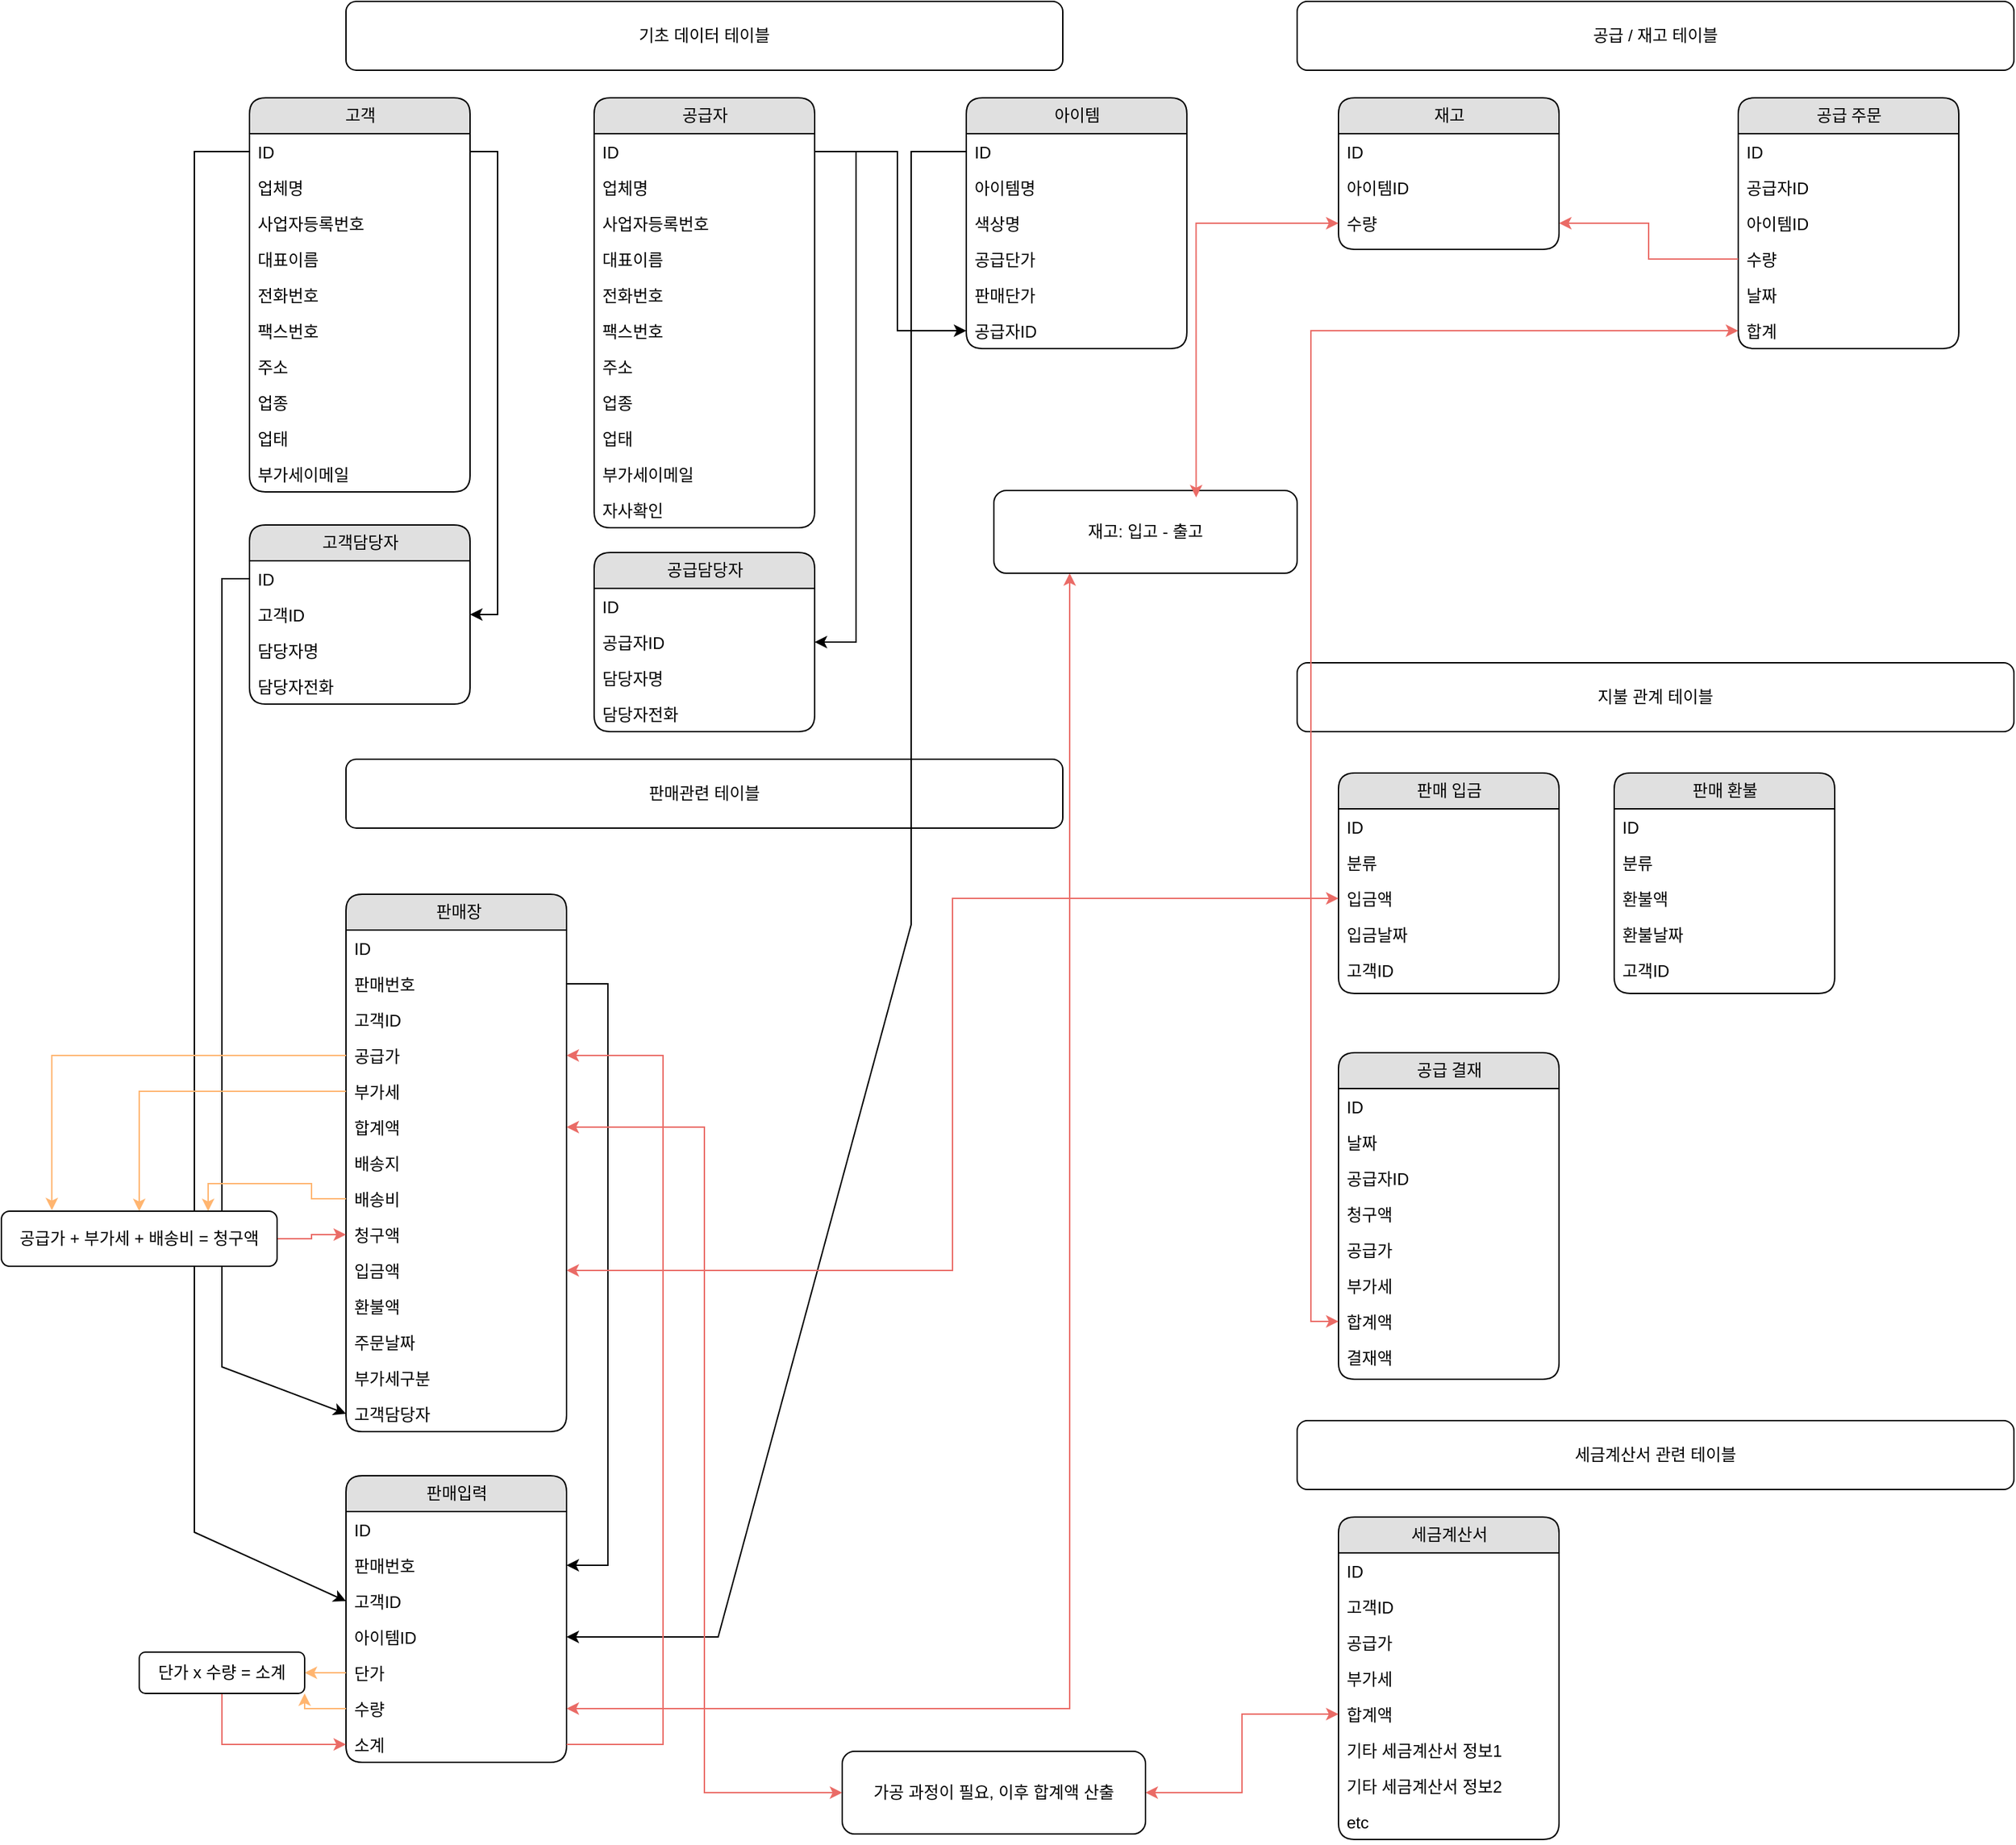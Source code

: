 <mxfile compressed="true" version="15.9.6" type="github" pages="2"><diagram name="Page-1" id="5d7acffa-a066-3a61-03fe-96351882024d"><mxGraphModel dx="1662" dy="754" grid="1" gridSize="10" guides="1" tooltips="1" connect="1" arrows="1" fold="1" page="1" pageScale="1" pageWidth="1100" pageHeight="850" background="#ffffff" math="0" shadow="0"><root><mxCell id="0"/><mxCell id="1" parent="0"/><mxCell id="21ea969265ad0168-6" value="고객" style="swimlane;html=1;fontStyle=0;childLayout=stackLayout;horizontal=1;startSize=26;fillColor=#e0e0e0;horizontalStack=0;resizeParent=1;resizeLast=0;collapsible=1;marginBottom=0;swimlaneFillColor=#ffffff;align=center;rounded=1;shadow=0;comic=0;labelBackgroundColor=none;strokeWidth=1;fontFamily=Verdana;fontSize=12" parent="1" vertex="1"><mxGeometry x="240" y="110" width="160" height="286" as="geometry"/></mxCell><mxCell id="21ea969265ad0168-7" value="ID" style="text;html=1;strokeColor=none;fillColor=none;spacingLeft=4;spacingRight=4;whiteSpace=wrap;overflow=hidden;rotatable=0;points=[[0,0.5],[1,0.5]];portConstraint=eastwest;" parent="21ea969265ad0168-6" vertex="1"><mxGeometry y="26" width="160" height="26" as="geometry"/></mxCell><mxCell id="21ea969265ad0168-8" value="업체명" style="text;html=1;strokeColor=none;fillColor=none;spacingLeft=4;spacingRight=4;whiteSpace=wrap;overflow=hidden;rotatable=0;points=[[0,0.5],[1,0.5]];portConstraint=eastwest;" parent="21ea969265ad0168-6" vertex="1"><mxGeometry y="52" width="160" height="26" as="geometry"/></mxCell><mxCell id="21ea969265ad0168-9" value="사업자등록번호" style="text;html=1;strokeColor=none;fillColor=none;spacingLeft=4;spacingRight=4;whiteSpace=wrap;overflow=hidden;rotatable=0;points=[[0,0.5],[1,0.5]];portConstraint=eastwest;" parent="21ea969265ad0168-6" vertex="1"><mxGeometry y="78" width="160" height="26" as="geometry"/></mxCell><mxCell id="al1JmRLCn_BDqZ5JFrqR-1" value="대표이름&lt;br&gt;" style="text;html=1;strokeColor=none;fillColor=none;spacingLeft=4;spacingRight=4;whiteSpace=wrap;overflow=hidden;rotatable=0;points=[[0,0.5],[1,0.5]];portConstraint=eastwest;" parent="21ea969265ad0168-6" vertex="1"><mxGeometry y="104" width="160" height="26" as="geometry"/></mxCell><mxCell id="al1JmRLCn_BDqZ5JFrqR-2" value="전화번호" style="text;html=1;strokeColor=none;fillColor=none;spacingLeft=4;spacingRight=4;whiteSpace=wrap;overflow=hidden;rotatable=0;points=[[0,0.5],[1,0.5]];portConstraint=eastwest;" parent="21ea969265ad0168-6" vertex="1"><mxGeometry y="130" width="160" height="26" as="geometry"/></mxCell><mxCell id="al1JmRLCn_BDqZ5JFrqR-3" value="팩스번호" style="text;html=1;strokeColor=none;fillColor=none;spacingLeft=4;spacingRight=4;whiteSpace=wrap;overflow=hidden;rotatable=0;points=[[0,0.5],[1,0.5]];portConstraint=eastwest;" parent="21ea969265ad0168-6" vertex="1"><mxGeometry y="156" width="160" height="26" as="geometry"/></mxCell><mxCell id="al1JmRLCn_BDqZ5JFrqR-4" value="주소" style="text;html=1;strokeColor=none;fillColor=none;spacingLeft=4;spacingRight=4;whiteSpace=wrap;overflow=hidden;rotatable=0;points=[[0,0.5],[1,0.5]];portConstraint=eastwest;" parent="21ea969265ad0168-6" vertex="1"><mxGeometry y="182" width="160" height="26" as="geometry"/></mxCell><mxCell id="al1JmRLCn_BDqZ5JFrqR-5" value="업종" style="text;html=1;strokeColor=none;fillColor=none;spacingLeft=4;spacingRight=4;whiteSpace=wrap;overflow=hidden;rotatable=0;points=[[0,0.5],[1,0.5]];portConstraint=eastwest;" parent="21ea969265ad0168-6" vertex="1"><mxGeometry y="208" width="160" height="26" as="geometry"/></mxCell><mxCell id="al1JmRLCn_BDqZ5JFrqR-6" value="업태" style="text;html=1;strokeColor=none;fillColor=none;spacingLeft=4;spacingRight=4;whiteSpace=wrap;overflow=hidden;rotatable=0;points=[[0,0.5],[1,0.5]];portConstraint=eastwest;" parent="21ea969265ad0168-6" vertex="1"><mxGeometry y="234" width="160" height="26" as="geometry"/></mxCell><mxCell id="al1JmRLCn_BDqZ5JFrqR-7" value="부가세이메일" style="text;html=1;strokeColor=none;fillColor=none;spacingLeft=4;spacingRight=4;whiteSpace=wrap;overflow=hidden;rotatable=0;points=[[0,0.5],[1,0.5]];portConstraint=eastwest;" parent="21ea969265ad0168-6" vertex="1"><mxGeometry y="260" width="160" height="26" as="geometry"/></mxCell><mxCell id="21ea969265ad0168-10" value="아이템" style="swimlane;html=1;fontStyle=0;childLayout=stackLayout;horizontal=1;startSize=26;fillColor=#e0e0e0;horizontalStack=0;resizeParent=1;resizeLast=0;collapsible=1;marginBottom=0;swimlaneFillColor=#ffffff;align=center;rounded=1;shadow=0;comic=0;labelBackgroundColor=none;strokeWidth=1;fontFamily=Verdana;fontSize=12" parent="1" vertex="1"><mxGeometry x="760" y="110" width="160" height="182" as="geometry"/></mxCell><mxCell id="21ea969265ad0168-11" value="ID&lt;br&gt;" style="text;html=1;strokeColor=none;fillColor=none;spacingLeft=4;spacingRight=4;whiteSpace=wrap;overflow=hidden;rotatable=0;points=[[0,0.5],[1,0.5]];portConstraint=eastwest;" parent="21ea969265ad0168-10" vertex="1"><mxGeometry y="26" width="160" height="26" as="geometry"/></mxCell><mxCell id="21ea969265ad0168-12" value="아이템명" style="text;html=1;strokeColor=none;fillColor=none;spacingLeft=4;spacingRight=4;whiteSpace=wrap;overflow=hidden;rotatable=0;points=[[0,0.5],[1,0.5]];portConstraint=eastwest;" parent="21ea969265ad0168-10" vertex="1"><mxGeometry y="52" width="160" height="26" as="geometry"/></mxCell><mxCell id="21ea969265ad0168-52" value="색상명" style="text;html=1;strokeColor=none;fillColor=none;spacingLeft=4;spacingRight=4;whiteSpace=wrap;overflow=hidden;rotatable=0;points=[[0,0.5],[1,0.5]];portConstraint=eastwest;" parent="21ea969265ad0168-10" vertex="1"><mxGeometry y="78" width="160" height="26" as="geometry"/></mxCell><mxCell id="21ea969265ad0168-13" value="공급단가" style="text;html=1;strokeColor=none;fillColor=none;spacingLeft=4;spacingRight=4;whiteSpace=wrap;overflow=hidden;rotatable=0;points=[[0,0.5],[1,0.5]];portConstraint=eastwest;" parent="21ea969265ad0168-10" vertex="1"><mxGeometry y="104" width="160" height="26" as="geometry"/></mxCell><mxCell id="al1JmRLCn_BDqZ5JFrqR-33" value="판매단가" style="text;html=1;strokeColor=none;fillColor=none;spacingLeft=4;spacingRight=4;whiteSpace=wrap;overflow=hidden;rotatable=0;points=[[0,0.5],[1,0.5]];portConstraint=eastwest;" parent="21ea969265ad0168-10" vertex="1"><mxGeometry y="130" width="160" height="26" as="geometry"/></mxCell><mxCell id="al1JmRLCn_BDqZ5JFrqR-34" value="공급자ID" style="text;html=1;strokeColor=none;fillColor=none;spacingLeft=4;spacingRight=4;whiteSpace=wrap;overflow=hidden;rotatable=0;points=[[0,0.5],[1,0.5]];portConstraint=eastwest;" parent="21ea969265ad0168-10" vertex="1"><mxGeometry y="156" width="160" height="26" as="geometry"/></mxCell><mxCell id="21ea969265ad0168-14" value="고객담당자" style="swimlane;html=1;fontStyle=0;childLayout=stackLayout;horizontal=1;startSize=26;fillColor=#e0e0e0;horizontalStack=0;resizeParent=1;resizeLast=0;collapsible=1;marginBottom=0;swimlaneFillColor=#ffffff;align=center;rounded=1;shadow=0;comic=0;labelBackgroundColor=none;strokeWidth=1;fontFamily=Verdana;fontSize=12" parent="1" vertex="1"><mxGeometry x="240" y="420" width="160" height="130" as="geometry"/></mxCell><mxCell id="21ea969265ad0168-15" value="ID" style="text;html=1;strokeColor=none;fillColor=none;spacingLeft=4;spacingRight=4;whiteSpace=wrap;overflow=hidden;rotatable=0;points=[[0,0.5],[1,0.5]];portConstraint=eastwest;" parent="21ea969265ad0168-14" vertex="1"><mxGeometry y="26" width="160" height="26" as="geometry"/></mxCell><mxCell id="21ea969265ad0168-16" value="고객ID" style="text;html=1;strokeColor=none;fillColor=none;spacingLeft=4;spacingRight=4;whiteSpace=wrap;overflow=hidden;rotatable=0;points=[[0,0.5],[1,0.5]];portConstraint=eastwest;" parent="21ea969265ad0168-14" vertex="1"><mxGeometry y="52" width="160" height="26" as="geometry"/></mxCell><mxCell id="21ea969265ad0168-17" value="담당자명" style="text;html=1;strokeColor=none;fillColor=none;spacingLeft=4;spacingRight=4;whiteSpace=wrap;overflow=hidden;rotatable=0;points=[[0,0.5],[1,0.5]];portConstraint=eastwest;" parent="21ea969265ad0168-14" vertex="1"><mxGeometry y="78" width="160" height="26" as="geometry"/></mxCell><mxCell id="al1JmRLCn_BDqZ5JFrqR-8" value="담당자전화" style="text;html=1;strokeColor=none;fillColor=none;spacingLeft=4;spacingRight=4;whiteSpace=wrap;overflow=hidden;rotatable=0;points=[[0,0.5],[1,0.5]];portConstraint=eastwest;" parent="21ea969265ad0168-14" vertex="1"><mxGeometry y="104" width="160" height="26" as="geometry"/></mxCell><mxCell id="21ea969265ad0168-18" value="공급자" style="swimlane;html=1;fontStyle=0;childLayout=stackLayout;horizontal=1;startSize=26;fillColor=#e0e0e0;horizontalStack=0;resizeParent=1;resizeLast=0;collapsible=1;marginBottom=0;swimlaneFillColor=#ffffff;align=center;rounded=1;shadow=0;comic=0;labelBackgroundColor=none;strokeWidth=1;fontFamily=Verdana;fontSize=12" parent="1" vertex="1"><mxGeometry x="490" y="110" width="160" height="312" as="geometry"><mxRectangle x="280" y="30" width="70" height="26" as="alternateBounds"/></mxGeometry></mxCell><mxCell id="21ea969265ad0168-19" value="ID" style="text;html=1;strokeColor=none;fillColor=none;spacingLeft=4;spacingRight=4;whiteSpace=wrap;overflow=hidden;rotatable=0;points=[[0,0.5],[1,0.5]];portConstraint=eastwest;" parent="21ea969265ad0168-18" vertex="1"><mxGeometry y="26" width="160" height="26" as="geometry"/></mxCell><mxCell id="21ea969265ad0168-20" value="업체명" style="text;html=1;strokeColor=none;fillColor=none;spacingLeft=4;spacingRight=4;whiteSpace=wrap;overflow=hidden;rotatable=0;points=[[0,0.5],[1,0.5]];portConstraint=eastwest;" parent="21ea969265ad0168-18" vertex="1"><mxGeometry y="52" width="160" height="26" as="geometry"/></mxCell><mxCell id="21ea969265ad0168-51" value="사업자등록번호" style="text;html=1;strokeColor=none;fillColor=none;spacingLeft=4;spacingRight=4;whiteSpace=wrap;overflow=hidden;rotatable=0;points=[[0,0.5],[1,0.5]];portConstraint=eastwest;" parent="21ea969265ad0168-18" vertex="1"><mxGeometry y="78" width="160" height="26" as="geometry"/></mxCell><mxCell id="21ea969265ad0168-21" value="대표이름" style="text;html=1;strokeColor=none;fillColor=none;spacingLeft=4;spacingRight=4;whiteSpace=wrap;overflow=hidden;rotatable=0;points=[[0,0.5],[1,0.5]];portConstraint=eastwest;" parent="21ea969265ad0168-18" vertex="1"><mxGeometry y="104" width="160" height="26" as="geometry"/></mxCell><mxCell id="al1JmRLCn_BDqZ5JFrqR-14" value="전화번호" style="text;html=1;strokeColor=none;fillColor=none;spacingLeft=4;spacingRight=4;whiteSpace=wrap;overflow=hidden;rotatable=0;points=[[0,0.5],[1,0.5]];portConstraint=eastwest;" parent="21ea969265ad0168-18" vertex="1"><mxGeometry y="130" width="160" height="26" as="geometry"/></mxCell><mxCell id="al1JmRLCn_BDqZ5JFrqR-15" value="팩스번호" style="text;html=1;strokeColor=none;fillColor=none;spacingLeft=4;spacingRight=4;whiteSpace=wrap;overflow=hidden;rotatable=0;points=[[0,0.5],[1,0.5]];portConstraint=eastwest;" parent="21ea969265ad0168-18" vertex="1"><mxGeometry y="156" width="160" height="26" as="geometry"/></mxCell><mxCell id="al1JmRLCn_BDqZ5JFrqR-16" value="주소" style="text;html=1;strokeColor=none;fillColor=none;spacingLeft=4;spacingRight=4;whiteSpace=wrap;overflow=hidden;rotatable=0;points=[[0,0.5],[1,0.5]];portConstraint=eastwest;" parent="21ea969265ad0168-18" vertex="1"><mxGeometry y="182" width="160" height="26" as="geometry"/></mxCell><mxCell id="al1JmRLCn_BDqZ5JFrqR-17" value="업종" style="text;html=1;strokeColor=none;fillColor=none;spacingLeft=4;spacingRight=4;whiteSpace=wrap;overflow=hidden;rotatable=0;points=[[0,0.5],[1,0.5]];portConstraint=eastwest;" parent="21ea969265ad0168-18" vertex="1"><mxGeometry y="208" width="160" height="26" as="geometry"/></mxCell><mxCell id="al1JmRLCn_BDqZ5JFrqR-18" value="업태" style="text;html=1;strokeColor=none;fillColor=none;spacingLeft=4;spacingRight=4;whiteSpace=wrap;overflow=hidden;rotatable=0;points=[[0,0.5],[1,0.5]];portConstraint=eastwest;" parent="21ea969265ad0168-18" vertex="1"><mxGeometry y="234" width="160" height="26" as="geometry"/></mxCell><mxCell id="al1JmRLCn_BDqZ5JFrqR-19" value="부가세이메일" style="text;html=1;strokeColor=none;fillColor=none;spacingLeft=4;spacingRight=4;whiteSpace=wrap;overflow=hidden;rotatable=0;points=[[0,0.5],[1,0.5]];portConstraint=eastwest;" parent="21ea969265ad0168-18" vertex="1"><mxGeometry y="260" width="160" height="26" as="geometry"/></mxCell><mxCell id="al1JmRLCn_BDqZ5JFrqR-20" value="자사확인" style="text;html=1;strokeColor=none;fillColor=none;spacingLeft=4;spacingRight=4;whiteSpace=wrap;overflow=hidden;rotatable=0;points=[[0,0.5],[1,0.5]];portConstraint=eastwest;" parent="21ea969265ad0168-18" vertex="1"><mxGeometry y="286" width="160" height="26" as="geometry"/></mxCell><mxCell id="21ea969265ad0168-22" value="공급담당자" style="swimlane;html=1;fontStyle=0;childLayout=stackLayout;horizontal=1;startSize=26;fillColor=#e0e0e0;horizontalStack=0;resizeParent=1;resizeLast=0;collapsible=1;marginBottom=0;swimlaneFillColor=#ffffff;align=center;rounded=1;shadow=0;comic=0;labelBackgroundColor=none;strokeWidth=1;fontFamily=Verdana;fontSize=12" parent="1" vertex="1"><mxGeometry x="490" y="440" width="160" height="130" as="geometry"/></mxCell><mxCell id="21ea969265ad0168-23" value="ID" style="text;html=1;strokeColor=none;fillColor=none;spacingLeft=4;spacingRight=4;whiteSpace=wrap;overflow=hidden;rotatable=0;points=[[0,0.5],[1,0.5]];portConstraint=eastwest;" parent="21ea969265ad0168-22" vertex="1"><mxGeometry y="26" width="160" height="26" as="geometry"/></mxCell><mxCell id="21ea969265ad0168-24" value="공급자ID" style="text;html=1;strokeColor=none;fillColor=none;spacingLeft=4;spacingRight=4;whiteSpace=wrap;overflow=hidden;rotatable=0;points=[[0,0.5],[1,0.5]];portConstraint=eastwest;" parent="21ea969265ad0168-22" vertex="1"><mxGeometry y="52" width="160" height="26" as="geometry"/></mxCell><mxCell id="al1JmRLCn_BDqZ5JFrqR-21" value="담당자명" style="text;html=1;strokeColor=none;fillColor=none;spacingLeft=4;spacingRight=4;whiteSpace=wrap;overflow=hidden;rotatable=0;points=[[0,0.5],[1,0.5]];portConstraint=eastwest;" parent="21ea969265ad0168-22" vertex="1"><mxGeometry y="78" width="160" height="26" as="geometry"/></mxCell><mxCell id="al1JmRLCn_BDqZ5JFrqR-22" value="담당자전화" style="text;html=1;strokeColor=none;fillColor=none;spacingLeft=4;spacingRight=4;whiteSpace=wrap;overflow=hidden;rotatable=0;points=[[0,0.5],[1,0.5]];portConstraint=eastwest;" parent="21ea969265ad0168-22" vertex="1"><mxGeometry y="104" width="160" height="26" as="geometry"/></mxCell><mxCell id="21ea969265ad0168-26" value="&amp;nbsp;판매장" style="swimlane;html=1;fontStyle=0;childLayout=stackLayout;horizontal=1;startSize=26;fillColor=#e0e0e0;horizontalStack=0;resizeParent=1;resizeLast=0;collapsible=1;marginBottom=0;swimlaneFillColor=#ffffff;align=center;rounded=1;shadow=0;comic=0;labelBackgroundColor=none;strokeWidth=1;fontFamily=Verdana;fontSize=12" parent="1" vertex="1"><mxGeometry x="310" y="688" width="160" height="390" as="geometry"/></mxCell><mxCell id="21ea969265ad0168-27" value="ID" style="text;html=1;strokeColor=none;fillColor=none;spacingLeft=4;spacingRight=4;whiteSpace=wrap;overflow=hidden;rotatable=0;points=[[0,0.5],[1,0.5]];portConstraint=eastwest;" parent="21ea969265ad0168-26" vertex="1"><mxGeometry y="26" width="160" height="26" as="geometry"/></mxCell><mxCell id="21ea969265ad0168-28" value="판매번호&lt;br&gt;" style="text;html=1;strokeColor=none;fillColor=none;spacingLeft=4;spacingRight=4;whiteSpace=wrap;overflow=hidden;rotatable=0;points=[[0,0.5],[1,0.5]];portConstraint=eastwest;" parent="21ea969265ad0168-26" vertex="1"><mxGeometry y="52" width="160" height="26" as="geometry"/></mxCell><mxCell id="21ea969265ad0168-29" value="고객ID" style="text;html=1;strokeColor=none;fillColor=none;spacingLeft=4;spacingRight=4;whiteSpace=wrap;overflow=hidden;rotatable=0;points=[[0,0.5],[1,0.5]];portConstraint=eastwest;" parent="21ea969265ad0168-26" vertex="1"><mxGeometry y="78" width="160" height="26" as="geometry"/></mxCell><mxCell id="al1JmRLCn_BDqZ5JFrqR-41" value="공급가" style="text;html=1;strokeColor=none;fillColor=none;spacingLeft=4;spacingRight=4;whiteSpace=wrap;overflow=hidden;rotatable=0;points=[[0,0.5],[1,0.5]];portConstraint=eastwest;" parent="21ea969265ad0168-26" vertex="1"><mxGeometry y="104" width="160" height="26" as="geometry"/></mxCell><mxCell id="al1JmRLCn_BDqZ5JFrqR-42" value="부가세" style="text;html=1;strokeColor=none;fillColor=none;spacingLeft=4;spacingRight=4;whiteSpace=wrap;overflow=hidden;rotatable=0;points=[[0,0.5],[1,0.5]];portConstraint=eastwest;" parent="21ea969265ad0168-26" vertex="1"><mxGeometry y="130" width="160" height="26" as="geometry"/></mxCell><mxCell id="al1JmRLCn_BDqZ5JFrqR-43" value="합계액" style="text;html=1;strokeColor=none;fillColor=none;spacingLeft=4;spacingRight=4;whiteSpace=wrap;overflow=hidden;rotatable=0;points=[[0,0.5],[1,0.5]];portConstraint=eastwest;" parent="21ea969265ad0168-26" vertex="1"><mxGeometry y="156" width="160" height="26" as="geometry"/></mxCell><mxCell id="al1JmRLCn_BDqZ5JFrqR-44" value="배송지" style="text;html=1;strokeColor=none;fillColor=none;spacingLeft=4;spacingRight=4;whiteSpace=wrap;overflow=hidden;rotatable=0;points=[[0,0.5],[1,0.5]];portConstraint=eastwest;" parent="21ea969265ad0168-26" vertex="1"><mxGeometry y="182" width="160" height="26" as="geometry"/></mxCell><mxCell id="al1JmRLCn_BDqZ5JFrqR-45" value="배송비" style="text;html=1;strokeColor=none;fillColor=none;spacingLeft=4;spacingRight=4;whiteSpace=wrap;overflow=hidden;rotatable=0;points=[[0,0.5],[1,0.5]];portConstraint=eastwest;" parent="21ea969265ad0168-26" vertex="1"><mxGeometry y="208" width="160" height="26" as="geometry"/></mxCell><mxCell id="al1JmRLCn_BDqZ5JFrqR-70" value="청구액" style="text;html=1;strokeColor=none;fillColor=none;spacingLeft=4;spacingRight=4;whiteSpace=wrap;overflow=hidden;rotatable=0;points=[[0,0.5],[1,0.5]];portConstraint=eastwest;" parent="21ea969265ad0168-26" vertex="1"><mxGeometry y="234" width="160" height="26" as="geometry"/></mxCell><mxCell id="al1JmRLCn_BDqZ5JFrqR-46" value="입금액" style="text;html=1;strokeColor=none;fillColor=none;spacingLeft=4;spacingRight=4;whiteSpace=wrap;overflow=hidden;rotatable=0;points=[[0,0.5],[1,0.5]];portConstraint=eastwest;" parent="21ea969265ad0168-26" vertex="1"><mxGeometry y="260" width="160" height="26" as="geometry"/></mxCell><mxCell id="al1JmRLCn_BDqZ5JFrqR-47" value="환불액" style="text;html=1;strokeColor=none;fillColor=none;spacingLeft=4;spacingRight=4;whiteSpace=wrap;overflow=hidden;rotatable=0;points=[[0,0.5],[1,0.5]];portConstraint=eastwest;" parent="21ea969265ad0168-26" vertex="1"><mxGeometry y="286" width="160" height="26" as="geometry"/></mxCell><mxCell id="al1JmRLCn_BDqZ5JFrqR-48" value="주문날짜&lt;br&gt;" style="text;html=1;strokeColor=none;fillColor=none;spacingLeft=4;spacingRight=4;whiteSpace=wrap;overflow=hidden;rotatable=0;points=[[0,0.5],[1,0.5]];portConstraint=eastwest;" parent="21ea969265ad0168-26" vertex="1"><mxGeometry y="312" width="160" height="26" as="geometry"/></mxCell><mxCell id="al1JmRLCn_BDqZ5JFrqR-49" value="부가세구분" style="text;html=1;strokeColor=none;fillColor=none;spacingLeft=4;spacingRight=4;whiteSpace=wrap;overflow=hidden;rotatable=0;points=[[0,0.5],[1,0.5]];portConstraint=eastwest;" parent="21ea969265ad0168-26" vertex="1"><mxGeometry y="338" width="160" height="26" as="geometry"/></mxCell><mxCell id="al1JmRLCn_BDqZ5JFrqR-64" value="고객담당자" style="text;html=1;strokeColor=none;fillColor=none;spacingLeft=4;spacingRight=4;whiteSpace=wrap;overflow=hidden;rotatable=0;points=[[0,0.5],[1,0.5]];portConstraint=eastwest;" parent="21ea969265ad0168-26" vertex="1"><mxGeometry y="364" width="160" height="26" as="geometry"/></mxCell><mxCell id="al1JmRLCn_BDqZ5JFrqR-11" style="edgeStyle=orthogonalEdgeStyle;rounded=0;orthogonalLoop=1;jettySize=auto;html=1;exitX=1;exitY=0.5;exitDx=0;exitDy=0;" parent="1" source="21ea969265ad0168-7" target="21ea969265ad0168-16" edge="1"><mxGeometry relative="1" as="geometry"><mxPoint x="450" y="470" as="targetPoint"/></mxGeometry></mxCell><mxCell id="al1JmRLCn_BDqZ5JFrqR-31" style="edgeStyle=none;rounded=0;orthogonalLoop=1;jettySize=auto;html=1;exitX=1;exitY=0.5;exitDx=0;exitDy=0;entryX=1;entryY=0.5;entryDx=0;entryDy=0;" parent="1" source="21ea969265ad0168-19" target="21ea969265ad0168-24" edge="1"><mxGeometry relative="1" as="geometry"><mxPoint x="680" y="490" as="targetPoint"/><Array as="points"><mxPoint x="680" y="149"/><mxPoint x="680" y="505"/></Array></mxGeometry></mxCell><mxCell id="al1JmRLCn_BDqZ5JFrqR-35" style="edgeStyle=none;rounded=0;orthogonalLoop=1;jettySize=auto;html=1;exitX=1;exitY=0.5;exitDx=0;exitDy=0;entryX=0;entryY=0.5;entryDx=0;entryDy=0;" parent="1" source="21ea969265ad0168-19" target="al1JmRLCn_BDqZ5JFrqR-34" edge="1"><mxGeometry relative="1" as="geometry"><mxPoint x="710" y="150" as="targetPoint"/><Array as="points"><mxPoint x="710" y="149"/><mxPoint x="710" y="279"/></Array></mxGeometry></mxCell><mxCell id="al1JmRLCn_BDqZ5JFrqR-39" value="기초 데이터 테이블" style="rounded=1;whiteSpace=wrap;html=1;" parent="1" vertex="1"><mxGeometry x="310" y="40" width="520" height="50" as="geometry"/></mxCell><mxCell id="al1JmRLCn_BDqZ5JFrqR-40" value="판매관련 테이블" style="rounded=1;whiteSpace=wrap;html=1;" parent="1" vertex="1"><mxGeometry x="310" y="590" width="520" height="50" as="geometry"/></mxCell><mxCell id="al1JmRLCn_BDqZ5JFrqR-51" value="판매입력" style="swimlane;html=1;fontStyle=0;childLayout=stackLayout;horizontal=1;startSize=26;fillColor=#e0e0e0;horizontalStack=0;resizeParent=1;resizeLast=0;collapsible=1;marginBottom=0;swimlaneFillColor=#ffffff;align=center;rounded=1;shadow=0;comic=0;labelBackgroundColor=none;strokeWidth=1;fontFamily=Verdana;fontSize=12" parent="1" vertex="1"><mxGeometry x="310" y="1110" width="160" height="208" as="geometry"/></mxCell><mxCell id="al1JmRLCn_BDqZ5JFrqR-52" value="ID" style="text;html=1;strokeColor=none;fillColor=none;spacingLeft=4;spacingRight=4;whiteSpace=wrap;overflow=hidden;rotatable=0;points=[[0,0.5],[1,0.5]];portConstraint=eastwest;" parent="al1JmRLCn_BDqZ5JFrqR-51" vertex="1"><mxGeometry y="26" width="160" height="26" as="geometry"/></mxCell><mxCell id="al1JmRLCn_BDqZ5JFrqR-53" value="판매번호" style="text;html=1;strokeColor=none;fillColor=none;spacingLeft=4;spacingRight=4;whiteSpace=wrap;overflow=hidden;rotatable=0;points=[[0,0.5],[1,0.5]];portConstraint=eastwest;" parent="al1JmRLCn_BDqZ5JFrqR-51" vertex="1"><mxGeometry y="52" width="160" height="26" as="geometry"/></mxCell><mxCell id="al1JmRLCn_BDqZ5JFrqR-54" value="고객ID" style="text;html=1;strokeColor=none;fillColor=none;spacingLeft=4;spacingRight=4;whiteSpace=wrap;overflow=hidden;rotatable=0;points=[[0,0.5],[1,0.5]];portConstraint=eastwest;" parent="al1JmRLCn_BDqZ5JFrqR-51" vertex="1"><mxGeometry y="78" width="160" height="26" as="geometry"/></mxCell><mxCell id="al1JmRLCn_BDqZ5JFrqR-55" value="아이템ID" style="text;html=1;strokeColor=none;fillColor=none;spacingLeft=4;spacingRight=4;whiteSpace=wrap;overflow=hidden;rotatable=0;points=[[0,0.5],[1,0.5]];portConstraint=eastwest;" parent="al1JmRLCn_BDqZ5JFrqR-51" vertex="1"><mxGeometry y="104" width="160" height="26" as="geometry"/></mxCell><mxCell id="al1JmRLCn_BDqZ5JFrqR-56" value="단가" style="text;html=1;strokeColor=none;fillColor=none;spacingLeft=4;spacingRight=4;whiteSpace=wrap;overflow=hidden;rotatable=0;points=[[0,0.5],[1,0.5]];portConstraint=eastwest;" parent="al1JmRLCn_BDqZ5JFrqR-51" vertex="1"><mxGeometry y="130" width="160" height="26" as="geometry"/></mxCell><mxCell id="UKwlqai_2qL9A25pEwGv-11" value="수량" style="text;html=1;strokeColor=none;fillColor=none;spacingLeft=4;spacingRight=4;whiteSpace=wrap;overflow=hidden;rotatable=0;points=[[0,0.5],[1,0.5]];portConstraint=eastwest;" parent="al1JmRLCn_BDqZ5JFrqR-51" vertex="1"><mxGeometry y="156" width="160" height="26" as="geometry"/></mxCell><mxCell id="al1JmRLCn_BDqZ5JFrqR-57" value="소계" style="text;html=1;strokeColor=none;fillColor=none;spacingLeft=4;spacingRight=4;whiteSpace=wrap;overflow=hidden;rotatable=0;points=[[0,0.5],[1,0.5]];portConstraint=eastwest;" parent="al1JmRLCn_BDqZ5JFrqR-51" vertex="1"><mxGeometry y="182" width="160" height="26" as="geometry"/></mxCell><mxCell id="al1JmRLCn_BDqZ5JFrqR-65" style="edgeStyle=none;rounded=0;orthogonalLoop=1;jettySize=auto;html=1;exitX=0;exitY=0.5;exitDx=0;exitDy=0;entryX=0;entryY=0.5;entryDx=0;entryDy=0;" parent="1" source="21ea969265ad0168-15" target="al1JmRLCn_BDqZ5JFrqR-64" edge="1"><mxGeometry relative="1" as="geometry"><Array as="points"><mxPoint x="220" y="459"/><mxPoint x="220" y="1031"/></Array></mxGeometry></mxCell><mxCell id="al1JmRLCn_BDqZ5JFrqR-66" style="edgeStyle=none;rounded=0;orthogonalLoop=1;jettySize=auto;html=1;exitX=0;exitY=0.5;exitDx=0;exitDy=0;entryX=0;entryY=0.5;entryDx=0;entryDy=0;" parent="1" source="21ea969265ad0168-7" target="al1JmRLCn_BDqZ5JFrqR-54" edge="1"><mxGeometry relative="1" as="geometry"><mxPoint x="220" y="1170" as="targetPoint"/><Array as="points"><mxPoint x="200" y="149"/><mxPoint x="200" y="1151"/></Array></mxGeometry></mxCell><mxCell id="al1JmRLCn_BDqZ5JFrqR-67" style="edgeStyle=none;rounded=0;orthogonalLoop=1;jettySize=auto;html=1;exitX=1;exitY=0.5;exitDx=0;exitDy=0;entryX=1;entryY=0.5;entryDx=0;entryDy=0;" parent="1" source="21ea969265ad0168-28" target="al1JmRLCn_BDqZ5JFrqR-53" edge="1"><mxGeometry relative="1" as="geometry"><Array as="points"><mxPoint x="500" y="753"/><mxPoint x="500" y="1175"/></Array></mxGeometry></mxCell><mxCell id="al1JmRLCn_BDqZ5JFrqR-68" style="edgeStyle=none;rounded=0;orthogonalLoop=1;jettySize=auto;html=1;exitX=0;exitY=0.5;exitDx=0;exitDy=0;entryX=1;entryY=0.5;entryDx=0;entryDy=0;strokeColor=#000000;" parent="1" source="21ea969265ad0168-11" target="al1JmRLCn_BDqZ5JFrqR-55" edge="1"><mxGeometry relative="1" as="geometry"><Array as="points"><mxPoint x="720" y="149"/><mxPoint x="720" y="710"/><mxPoint x="580" y="1227"/></Array></mxGeometry></mxCell><mxCell id="al1JmRLCn_BDqZ5JFrqR-69" style="edgeStyle=none;rounded=0;orthogonalLoop=1;jettySize=auto;html=1;exitX=1;exitY=0.5;exitDx=0;exitDy=0;strokeColor=#EA6B66;entryX=1;entryY=0.5;entryDx=0;entryDy=0;fillColor=#f8cecc;strokeWidth=1;" parent="1" source="al1JmRLCn_BDqZ5JFrqR-57" target="al1JmRLCn_BDqZ5JFrqR-41" edge="1"><mxGeometry relative="1" as="geometry"><mxPoint x="460" y="1229" as="targetPoint"/><Array as="points"><mxPoint x="540" y="1305"/><mxPoint x="540" y="805"/></Array></mxGeometry></mxCell><mxCell id="UKwlqai_2qL9A25pEwGv-7" style="edgeStyle=orthogonalEdgeStyle;rounded=0;orthogonalLoop=1;jettySize=auto;html=1;exitX=0;exitY=0.5;exitDx=0;exitDy=0;entryX=0.183;entryY=-0.017;entryDx=0;entryDy=0;strokeColor=#FFB570;entryPerimeter=0;" parent="1" source="al1JmRLCn_BDqZ5JFrqR-41" target="UKwlqai_2qL9A25pEwGv-16" edge="1"><mxGeometry relative="1" as="geometry"><mxPoint x="235.858" y="913.858" as="targetPoint"/></mxGeometry></mxCell><mxCell id="UKwlqai_2qL9A25pEwGv-8" style="edgeStyle=orthogonalEdgeStyle;rounded=0;orthogonalLoop=1;jettySize=auto;html=1;exitX=0;exitY=0.5;exitDx=0;exitDy=0;entryX=0.5;entryY=0;entryDx=0;entryDy=0;strokeColor=#FFB570;" parent="1" source="al1JmRLCn_BDqZ5JFrqR-42" target="UKwlqai_2qL9A25pEwGv-16" edge="1"><mxGeometry relative="1" as="geometry"><mxPoint x="250" y="908" as="targetPoint"/></mxGeometry></mxCell><mxCell id="UKwlqai_2qL9A25pEwGv-9" style="edgeStyle=orthogonalEdgeStyle;rounded=0;orthogonalLoop=1;jettySize=auto;html=1;exitX=0;exitY=0.5;exitDx=0;exitDy=0;entryX=0.75;entryY=0;entryDx=0;entryDy=0;strokeColor=#FFB570;" parent="1" source="al1JmRLCn_BDqZ5JFrqR-45" target="UKwlqai_2qL9A25pEwGv-16" edge="1"><mxGeometry relative="1" as="geometry"><mxPoint x="260" y="908" as="targetPoint"/></mxGeometry></mxCell><mxCell id="UKwlqai_2qL9A25pEwGv-12" style="edgeStyle=orthogonalEdgeStyle;rounded=0;orthogonalLoop=1;jettySize=auto;html=1;exitX=0;exitY=0.5;exitDx=0;exitDy=0;strokeColor=#FFB570;" parent="1" source="al1JmRLCn_BDqZ5JFrqR-56" edge="1"><mxGeometry relative="1" as="geometry"><mxPoint x="280" y="1253" as="targetPoint"/></mxGeometry></mxCell><mxCell id="UKwlqai_2qL9A25pEwGv-13" style="edgeStyle=orthogonalEdgeStyle;rounded=0;orthogonalLoop=1;jettySize=auto;html=1;exitX=0;exitY=0.5;exitDx=0;exitDy=0;strokeColor=#FFB570;entryX=1;entryY=1;entryDx=0;entryDy=0;" parent="1" source="UKwlqai_2qL9A25pEwGv-11" target="UKwlqai_2qL9A25pEwGv-14" edge="1"><mxGeometry relative="1" as="geometry"><mxPoint x="280" y="1279" as="targetPoint"/></mxGeometry></mxCell><mxCell id="UKwlqai_2qL9A25pEwGv-15" style="edgeStyle=orthogonalEdgeStyle;rounded=0;orthogonalLoop=1;jettySize=auto;html=1;exitX=0.5;exitY=1;exitDx=0;exitDy=0;strokeColor=#EA6B66;entryX=0;entryY=0.5;entryDx=0;entryDy=0;" parent="1" source="UKwlqai_2qL9A25pEwGv-14" target="al1JmRLCn_BDqZ5JFrqR-57" edge="1"><mxGeometry relative="1" as="geometry"><mxPoint x="220" y="1308" as="targetPoint"/></mxGeometry></mxCell><mxCell id="UKwlqai_2qL9A25pEwGv-14" value="단가 x 수량 = 소계" style="rounded=1;whiteSpace=wrap;html=1;" parent="1" vertex="1"><mxGeometry x="160" y="1238" width="120" height="30" as="geometry"/></mxCell><mxCell id="UKwlqai_2qL9A25pEwGv-18" style="edgeStyle=orthogonalEdgeStyle;rounded=0;orthogonalLoop=1;jettySize=auto;html=1;exitX=1;exitY=0.5;exitDx=0;exitDy=0;entryX=0;entryY=0.5;entryDx=0;entryDy=0;strokeColor=#EA6B66;" parent="1" source="UKwlqai_2qL9A25pEwGv-16" target="al1JmRLCn_BDqZ5JFrqR-70" edge="1"><mxGeometry relative="1" as="geometry"/></mxCell><mxCell id="UKwlqai_2qL9A25pEwGv-16" value="공급가 + 부가세 + 배송비 = 청구액" style="rounded=1;whiteSpace=wrap;html=1;" parent="1" vertex="1"><mxGeometry x="60" y="918" width="200" height="40" as="geometry"/></mxCell><mxCell id="UKwlqai_2qL9A25pEwGv-17" style="edgeStyle=orthogonalEdgeStyle;rounded=0;orthogonalLoop=1;jettySize=auto;html=1;exitX=0.5;exitY=1;exitDx=0;exitDy=0;strokeColor=#FFB570;" parent="1" source="UKwlqai_2qL9A25pEwGv-16" target="UKwlqai_2qL9A25pEwGv-16" edge="1"><mxGeometry relative="1" as="geometry"/></mxCell><mxCell id="UKwlqai_2qL9A25pEwGv-19" value="공급 / 재고 테이블" style="rounded=1;whiteSpace=wrap;html=1;" parent="1" vertex="1"><mxGeometry x="1000" y="40" width="520" height="50" as="geometry"/></mxCell><mxCell id="UKwlqai_2qL9A25pEwGv-20" value="재고" style="swimlane;html=1;fontStyle=0;childLayout=stackLayout;horizontal=1;startSize=26;fillColor=#e0e0e0;horizontalStack=0;resizeParent=1;resizeLast=0;collapsible=1;marginBottom=0;swimlaneFillColor=#ffffff;align=center;rounded=1;shadow=0;comic=0;labelBackgroundColor=none;strokeWidth=1;fontFamily=Verdana;fontSize=12" parent="1" vertex="1"><mxGeometry x="1030" y="110" width="160" height="110" as="geometry"/></mxCell><mxCell id="UKwlqai_2qL9A25pEwGv-21" value="ID&lt;br&gt;" style="text;html=1;strokeColor=none;fillColor=none;spacingLeft=4;spacingRight=4;whiteSpace=wrap;overflow=hidden;rotatable=0;points=[[0,0.5],[1,0.5]];portConstraint=eastwest;" parent="UKwlqai_2qL9A25pEwGv-20" vertex="1"><mxGeometry y="26" width="160" height="26" as="geometry"/></mxCell><mxCell id="UKwlqai_2qL9A25pEwGv-22" value="아이템ID" style="text;html=1;strokeColor=none;fillColor=none;spacingLeft=4;spacingRight=4;whiteSpace=wrap;overflow=hidden;rotatable=0;points=[[0,0.5],[1,0.5]];portConstraint=eastwest;" parent="UKwlqai_2qL9A25pEwGv-20" vertex="1"><mxGeometry y="52" width="160" height="26" as="geometry"/></mxCell><mxCell id="UKwlqai_2qL9A25pEwGv-23" value="수량&lt;br&gt;" style="text;html=1;strokeColor=none;fillColor=none;spacingLeft=4;spacingRight=4;whiteSpace=wrap;overflow=hidden;rotatable=0;points=[[0,0.5],[1,0.5]];portConstraint=eastwest;" parent="UKwlqai_2qL9A25pEwGv-20" vertex="1"><mxGeometry y="78" width="160" height="26" as="geometry"/></mxCell><mxCell id="UKwlqai_2qL9A25pEwGv-27" value="공급 주문" style="swimlane;html=1;fontStyle=0;childLayout=stackLayout;horizontal=1;startSize=26;fillColor=#e0e0e0;horizontalStack=0;resizeParent=1;resizeLast=0;collapsible=1;marginBottom=0;swimlaneFillColor=#ffffff;align=center;rounded=1;shadow=0;comic=0;labelBackgroundColor=none;strokeWidth=1;fontFamily=Verdana;fontSize=12" parent="1" vertex="1"><mxGeometry x="1320" y="110" width="160" height="182" as="geometry"/></mxCell><mxCell id="UKwlqai_2qL9A25pEwGv-28" value="ID&lt;br&gt;" style="text;html=1;strokeColor=none;fillColor=none;spacingLeft=4;spacingRight=4;whiteSpace=wrap;overflow=hidden;rotatable=0;points=[[0,0.5],[1,0.5]];portConstraint=eastwest;" parent="UKwlqai_2qL9A25pEwGv-27" vertex="1"><mxGeometry y="26" width="160" height="26" as="geometry"/></mxCell><mxCell id="UKwlqai_2qL9A25pEwGv-29" value="공급자ID&lt;br&gt;" style="text;html=1;strokeColor=none;fillColor=none;spacingLeft=4;spacingRight=4;whiteSpace=wrap;overflow=hidden;rotatable=0;points=[[0,0.5],[1,0.5]];portConstraint=eastwest;" parent="UKwlqai_2qL9A25pEwGv-27" vertex="1"><mxGeometry y="52" width="160" height="26" as="geometry"/></mxCell><mxCell id="UKwlqai_2qL9A25pEwGv-30" value="아이템ID" style="text;html=1;strokeColor=none;fillColor=none;spacingLeft=4;spacingRight=4;whiteSpace=wrap;overflow=hidden;rotatable=0;points=[[0,0.5],[1,0.5]];portConstraint=eastwest;" parent="UKwlqai_2qL9A25pEwGv-27" vertex="1"><mxGeometry y="78" width="160" height="26" as="geometry"/></mxCell><mxCell id="UKwlqai_2qL9A25pEwGv-31" value="수량" style="text;html=1;strokeColor=none;fillColor=none;spacingLeft=4;spacingRight=4;whiteSpace=wrap;overflow=hidden;rotatable=0;points=[[0,0.5],[1,0.5]];portConstraint=eastwest;" parent="UKwlqai_2qL9A25pEwGv-27" vertex="1"><mxGeometry y="104" width="160" height="26" as="geometry"/></mxCell><mxCell id="UKwlqai_2qL9A25pEwGv-32" value="날짜" style="text;html=1;strokeColor=none;fillColor=none;spacingLeft=4;spacingRight=4;whiteSpace=wrap;overflow=hidden;rotatable=0;points=[[0,0.5],[1,0.5]];portConstraint=eastwest;" parent="UKwlqai_2qL9A25pEwGv-27" vertex="1"><mxGeometry y="130" width="160" height="26" as="geometry"/></mxCell><mxCell id="UKwlqai_2qL9A25pEwGv-77" value="합계" style="text;html=1;strokeColor=none;fillColor=none;spacingLeft=4;spacingRight=4;whiteSpace=wrap;overflow=hidden;rotatable=0;points=[[0,0.5],[1,0.5]];portConstraint=eastwest;" parent="UKwlqai_2qL9A25pEwGv-27" vertex="1"><mxGeometry y="156" width="160" height="26" as="geometry"/></mxCell><mxCell id="UKwlqai_2qL9A25pEwGv-35" style="edgeStyle=orthogonalEdgeStyle;rounded=0;orthogonalLoop=1;jettySize=auto;html=1;exitX=0;exitY=0.5;exitDx=0;exitDy=0;entryX=1;entryY=0.5;entryDx=0;entryDy=0;strokeColor=#EA6B66;strokeWidth=1;" parent="1" source="UKwlqai_2qL9A25pEwGv-31" target="UKwlqai_2qL9A25pEwGv-23" edge="1"><mxGeometry relative="1" as="geometry"/></mxCell><mxCell id="UKwlqai_2qL9A25pEwGv-40" style="edgeStyle=orthogonalEdgeStyle;rounded=0;orthogonalLoop=1;jettySize=auto;html=1;exitX=0.25;exitY=1;exitDx=0;exitDy=0;entryX=1;entryY=0.5;entryDx=0;entryDy=0;startArrow=classic;startFill=1;strokeColor=#EA6B66;strokeWidth=1;" parent="1" source="UKwlqai_2qL9A25pEwGv-37" target="UKwlqai_2qL9A25pEwGv-11" edge="1"><mxGeometry relative="1" as="geometry"/></mxCell><mxCell id="UKwlqai_2qL9A25pEwGv-37" value="재고: 입고 - 출고" style="rounded=1;whiteSpace=wrap;html=1;" parent="1" vertex="1"><mxGeometry x="780" y="395" width="220" height="60" as="geometry"/></mxCell><mxCell id="UKwlqai_2qL9A25pEwGv-39" style="edgeStyle=orthogonalEdgeStyle;rounded=0;orthogonalLoop=1;jettySize=auto;html=1;exitX=0;exitY=0.5;exitDx=0;exitDy=0;startArrow=classic;startFill=1;strokeColor=#EA6B66;strokeWidth=1;entryX=0.667;entryY=0.083;entryDx=0;entryDy=0;entryPerimeter=0;" parent="1" source="UKwlqai_2qL9A25pEwGv-23" target="UKwlqai_2qL9A25pEwGv-37" edge="1"><mxGeometry relative="1" as="geometry"><mxPoint x="960" y="201" as="targetPoint"/></mxGeometry></mxCell><mxCell id="UKwlqai_2qL9A25pEwGv-41" value="지불 관계 테이블" style="rounded=1;whiteSpace=wrap;html=1;" parent="1" vertex="1"><mxGeometry x="1000" y="520" width="520" height="50" as="geometry"/></mxCell><mxCell id="UKwlqai_2qL9A25pEwGv-42" value="판매 입금&lt;br&gt;" style="swimlane;html=1;fontStyle=0;childLayout=stackLayout;horizontal=1;startSize=26;fillColor=#e0e0e0;horizontalStack=0;resizeParent=1;resizeLast=0;collapsible=1;marginBottom=0;swimlaneFillColor=#ffffff;align=center;rounded=1;shadow=0;comic=0;labelBackgroundColor=none;strokeWidth=1;fontFamily=Verdana;fontSize=12" parent="1" vertex="1"><mxGeometry x="1030" y="600" width="160" height="160" as="geometry"/></mxCell><mxCell id="UKwlqai_2qL9A25pEwGv-43" value="ID&lt;br&gt;" style="text;html=1;strokeColor=none;fillColor=none;spacingLeft=4;spacingRight=4;whiteSpace=wrap;overflow=hidden;rotatable=0;points=[[0,0.5],[1,0.5]];portConstraint=eastwest;" parent="UKwlqai_2qL9A25pEwGv-42" vertex="1"><mxGeometry y="26" width="160" height="26" as="geometry"/></mxCell><mxCell id="UKwlqai_2qL9A25pEwGv-44" value="분류" style="text;html=1;strokeColor=none;fillColor=none;spacingLeft=4;spacingRight=4;whiteSpace=wrap;overflow=hidden;rotatable=0;points=[[0,0.5],[1,0.5]];portConstraint=eastwest;" parent="UKwlqai_2qL9A25pEwGv-42" vertex="1"><mxGeometry y="52" width="160" height="26" as="geometry"/></mxCell><mxCell id="UKwlqai_2qL9A25pEwGv-45" value="입금액" style="text;html=1;strokeColor=none;fillColor=none;spacingLeft=4;spacingRight=4;whiteSpace=wrap;overflow=hidden;rotatable=0;points=[[0,0.5],[1,0.5]];portConstraint=eastwest;" parent="UKwlqai_2qL9A25pEwGv-42" vertex="1"><mxGeometry y="78" width="160" height="26" as="geometry"/></mxCell><mxCell id="UKwlqai_2qL9A25pEwGv-46" value="입금날짜" style="text;html=1;strokeColor=none;fillColor=none;spacingLeft=4;spacingRight=4;whiteSpace=wrap;overflow=hidden;rotatable=0;points=[[0,0.5],[1,0.5]];portConstraint=eastwest;" parent="UKwlqai_2qL9A25pEwGv-42" vertex="1"><mxGeometry y="104" width="160" height="26" as="geometry"/></mxCell><mxCell id="UKwlqai_2qL9A25pEwGv-47" value="고객ID" style="text;html=1;strokeColor=none;fillColor=none;spacingLeft=4;spacingRight=4;whiteSpace=wrap;overflow=hidden;rotatable=0;points=[[0,0.5],[1,0.5]];portConstraint=eastwest;" parent="UKwlqai_2qL9A25pEwGv-42" vertex="1"><mxGeometry y="130" width="160" height="26" as="geometry"/></mxCell><mxCell id="UKwlqai_2qL9A25pEwGv-50" value="판매 환불" style="swimlane;html=1;fontStyle=0;childLayout=stackLayout;horizontal=1;startSize=26;fillColor=#e0e0e0;horizontalStack=0;resizeParent=1;resizeLast=0;collapsible=1;marginBottom=0;swimlaneFillColor=#ffffff;align=center;rounded=1;shadow=0;comic=0;labelBackgroundColor=none;strokeWidth=1;fontFamily=Verdana;fontSize=12" parent="1" vertex="1"><mxGeometry x="1230" y="600" width="160" height="160" as="geometry"/></mxCell><mxCell id="UKwlqai_2qL9A25pEwGv-51" value="ID&lt;br&gt;" style="text;html=1;strokeColor=none;fillColor=none;spacingLeft=4;spacingRight=4;whiteSpace=wrap;overflow=hidden;rotatable=0;points=[[0,0.5],[1,0.5]];portConstraint=eastwest;" parent="UKwlqai_2qL9A25pEwGv-50" vertex="1"><mxGeometry y="26" width="160" height="26" as="geometry"/></mxCell><mxCell id="UKwlqai_2qL9A25pEwGv-52" value="분류" style="text;html=1;strokeColor=none;fillColor=none;spacingLeft=4;spacingRight=4;whiteSpace=wrap;overflow=hidden;rotatable=0;points=[[0,0.5],[1,0.5]];portConstraint=eastwest;" parent="UKwlqai_2qL9A25pEwGv-50" vertex="1"><mxGeometry y="52" width="160" height="26" as="geometry"/></mxCell><mxCell id="UKwlqai_2qL9A25pEwGv-53" value="환불액" style="text;html=1;strokeColor=none;fillColor=none;spacingLeft=4;spacingRight=4;whiteSpace=wrap;overflow=hidden;rotatable=0;points=[[0,0.5],[1,0.5]];portConstraint=eastwest;" parent="UKwlqai_2qL9A25pEwGv-50" vertex="1"><mxGeometry y="78" width="160" height="26" as="geometry"/></mxCell><mxCell id="UKwlqai_2qL9A25pEwGv-54" value="환불날짜" style="text;html=1;strokeColor=none;fillColor=none;spacingLeft=4;spacingRight=4;whiteSpace=wrap;overflow=hidden;rotatable=0;points=[[0,0.5],[1,0.5]];portConstraint=eastwest;" parent="UKwlqai_2qL9A25pEwGv-50" vertex="1"><mxGeometry y="104" width="160" height="26" as="geometry"/></mxCell><mxCell id="UKwlqai_2qL9A25pEwGv-55" value="고객ID" style="text;html=1;strokeColor=none;fillColor=none;spacingLeft=4;spacingRight=4;whiteSpace=wrap;overflow=hidden;rotatable=0;points=[[0,0.5],[1,0.5]];portConstraint=eastwest;" parent="UKwlqai_2qL9A25pEwGv-50" vertex="1"><mxGeometry y="130" width="160" height="26" as="geometry"/></mxCell><mxCell id="UKwlqai_2qL9A25pEwGv-56" value="공급 결재" style="swimlane;html=1;fontStyle=0;childLayout=stackLayout;horizontal=1;startSize=26;fillColor=#e0e0e0;horizontalStack=0;resizeParent=1;resizeLast=0;collapsible=1;marginBottom=0;swimlaneFillColor=#ffffff;align=center;rounded=1;shadow=0;comic=0;labelBackgroundColor=none;strokeWidth=1;fontFamily=Verdana;fontSize=12" parent="1" vertex="1"><mxGeometry x="1030" y="803" width="160" height="237" as="geometry"/></mxCell><mxCell id="UKwlqai_2qL9A25pEwGv-57" value="ID&lt;br&gt;" style="text;html=1;strokeColor=none;fillColor=none;spacingLeft=4;spacingRight=4;whiteSpace=wrap;overflow=hidden;rotatable=0;points=[[0,0.5],[1,0.5]];portConstraint=eastwest;" parent="UKwlqai_2qL9A25pEwGv-56" vertex="1"><mxGeometry y="26" width="160" height="26" as="geometry"/></mxCell><mxCell id="UKwlqai_2qL9A25pEwGv-58" value="날짜" style="text;html=1;strokeColor=none;fillColor=none;spacingLeft=4;spacingRight=4;whiteSpace=wrap;overflow=hidden;rotatable=0;points=[[0,0.5],[1,0.5]];portConstraint=eastwest;" parent="UKwlqai_2qL9A25pEwGv-56" vertex="1"><mxGeometry y="52" width="160" height="26" as="geometry"/></mxCell><mxCell id="UKwlqai_2qL9A25pEwGv-59" value="공급자ID" style="text;html=1;strokeColor=none;fillColor=none;spacingLeft=4;spacingRight=4;whiteSpace=wrap;overflow=hidden;rotatable=0;points=[[0,0.5],[1,0.5]];portConstraint=eastwest;" parent="UKwlqai_2qL9A25pEwGv-56" vertex="1"><mxGeometry y="78" width="160" height="26" as="geometry"/></mxCell><mxCell id="UKwlqai_2qL9A25pEwGv-60" value="청구액" style="text;html=1;strokeColor=none;fillColor=none;spacingLeft=4;spacingRight=4;whiteSpace=wrap;overflow=hidden;rotatable=0;points=[[0,0.5],[1,0.5]];portConstraint=eastwest;" parent="UKwlqai_2qL9A25pEwGv-56" vertex="1"><mxGeometry y="104" width="160" height="26" as="geometry"/></mxCell><mxCell id="UKwlqai_2qL9A25pEwGv-61" value="공급가" style="text;html=1;strokeColor=none;fillColor=none;spacingLeft=4;spacingRight=4;whiteSpace=wrap;overflow=hidden;rotatable=0;points=[[0,0.5],[1,0.5]];portConstraint=eastwest;" parent="UKwlqai_2qL9A25pEwGv-56" vertex="1"><mxGeometry y="130" width="160" height="26" as="geometry"/></mxCell><mxCell id="UKwlqai_2qL9A25pEwGv-62" value="부가세" style="text;html=1;strokeColor=none;fillColor=none;spacingLeft=4;spacingRight=4;whiteSpace=wrap;overflow=hidden;rotatable=0;points=[[0,0.5],[1,0.5]];portConstraint=eastwest;" parent="UKwlqai_2qL9A25pEwGv-56" vertex="1"><mxGeometry y="156" width="160" height="26" as="geometry"/></mxCell><mxCell id="UKwlqai_2qL9A25pEwGv-63" value="합계액" style="text;html=1;strokeColor=none;fillColor=none;spacingLeft=4;spacingRight=4;whiteSpace=wrap;overflow=hidden;rotatable=0;points=[[0,0.5],[1,0.5]];portConstraint=eastwest;" parent="UKwlqai_2qL9A25pEwGv-56" vertex="1"><mxGeometry y="182" width="160" height="26" as="geometry"/></mxCell><mxCell id="UKwlqai_2qL9A25pEwGv-64" value="결재액" style="text;html=1;strokeColor=none;fillColor=none;spacingLeft=4;spacingRight=4;whiteSpace=wrap;overflow=hidden;rotatable=0;points=[[0,0.5],[1,0.5]];portConstraint=eastwest;" parent="UKwlqai_2qL9A25pEwGv-56" vertex="1"><mxGeometry y="208" width="160" height="26" as="geometry"/></mxCell><mxCell id="UKwlqai_2qL9A25pEwGv-66" value="세금계산서 관련 테이블" style="rounded=1;whiteSpace=wrap;html=1;" parent="1" vertex="1"><mxGeometry x="1000" y="1070" width="520" height="50" as="geometry"/></mxCell><mxCell id="UKwlqai_2qL9A25pEwGv-67" value="세금계산서" style="swimlane;html=1;fontStyle=0;childLayout=stackLayout;horizontal=1;startSize=26;fillColor=#e0e0e0;horizontalStack=0;resizeParent=1;resizeLast=0;collapsible=1;marginBottom=0;swimlaneFillColor=#ffffff;align=center;rounded=1;shadow=0;comic=0;labelBackgroundColor=none;strokeWidth=1;fontFamily=Verdana;fontSize=12" parent="1" vertex="1"><mxGeometry x="1030" y="1140" width="160" height="234" as="geometry"/></mxCell><mxCell id="UKwlqai_2qL9A25pEwGv-68" value="ID&lt;br&gt;" style="text;html=1;strokeColor=none;fillColor=none;spacingLeft=4;spacingRight=4;whiteSpace=wrap;overflow=hidden;rotatable=0;points=[[0,0.5],[1,0.5]];portConstraint=eastwest;" parent="UKwlqai_2qL9A25pEwGv-67" vertex="1"><mxGeometry y="26" width="160" height="26" as="geometry"/></mxCell><mxCell id="UKwlqai_2qL9A25pEwGv-69" value="고객ID" style="text;html=1;strokeColor=none;fillColor=none;spacingLeft=4;spacingRight=4;whiteSpace=wrap;overflow=hidden;rotatable=0;points=[[0,0.5],[1,0.5]];portConstraint=eastwest;" parent="UKwlqai_2qL9A25pEwGv-67" vertex="1"><mxGeometry y="52" width="160" height="26" as="geometry"/></mxCell><mxCell id="UKwlqai_2qL9A25pEwGv-70" value="공급가" style="text;html=1;strokeColor=none;fillColor=none;spacingLeft=4;spacingRight=4;whiteSpace=wrap;overflow=hidden;rotatable=0;points=[[0,0.5],[1,0.5]];portConstraint=eastwest;" parent="UKwlqai_2qL9A25pEwGv-67" vertex="1"><mxGeometry y="78" width="160" height="26" as="geometry"/></mxCell><mxCell id="UKwlqai_2qL9A25pEwGv-71" value="부가세" style="text;html=1;strokeColor=none;fillColor=none;spacingLeft=4;spacingRight=4;whiteSpace=wrap;overflow=hidden;rotatable=0;points=[[0,0.5],[1,0.5]];portConstraint=eastwest;" parent="UKwlqai_2qL9A25pEwGv-67" vertex="1"><mxGeometry y="104" width="160" height="26" as="geometry"/></mxCell><mxCell id="UKwlqai_2qL9A25pEwGv-72" value="합계액" style="text;html=1;strokeColor=none;fillColor=none;spacingLeft=4;spacingRight=4;whiteSpace=wrap;overflow=hidden;rotatable=0;points=[[0,0.5],[1,0.5]];portConstraint=eastwest;" parent="UKwlqai_2qL9A25pEwGv-67" vertex="1"><mxGeometry y="130" width="160" height="26" as="geometry"/></mxCell><mxCell id="UKwlqai_2qL9A25pEwGv-73" value="기타 세금계산서 정보1" style="text;html=1;strokeColor=none;fillColor=none;spacingLeft=4;spacingRight=4;whiteSpace=wrap;overflow=hidden;rotatable=0;points=[[0,0.5],[1,0.5]];portConstraint=eastwest;" parent="UKwlqai_2qL9A25pEwGv-67" vertex="1"><mxGeometry y="156" width="160" height="26" as="geometry"/></mxCell><mxCell id="UKwlqai_2qL9A25pEwGv-74" value="기타 세금계산서 정보2" style="text;html=1;strokeColor=none;fillColor=none;spacingLeft=4;spacingRight=4;whiteSpace=wrap;overflow=hidden;rotatable=0;points=[[0,0.5],[1,0.5]];portConstraint=eastwest;" parent="UKwlqai_2qL9A25pEwGv-67" vertex="1"><mxGeometry y="182" width="160" height="26" as="geometry"/></mxCell><mxCell id="UKwlqai_2qL9A25pEwGv-75" value="etc" style="text;html=1;strokeColor=none;fillColor=none;spacingLeft=4;spacingRight=4;whiteSpace=wrap;overflow=hidden;rotatable=0;points=[[0,0.5],[1,0.5]];portConstraint=eastwest;" parent="UKwlqai_2qL9A25pEwGv-67" vertex="1"><mxGeometry y="208" width="160" height="26" as="geometry"/></mxCell><mxCell id="UKwlqai_2qL9A25pEwGv-78" style="edgeStyle=orthogonalEdgeStyle;rounded=0;orthogonalLoop=1;jettySize=auto;html=1;exitX=0;exitY=0.5;exitDx=0;exitDy=0;entryX=0;entryY=0.5;entryDx=0;entryDy=0;startArrow=classic;startFill=1;strokeColor=#EA6B66;strokeWidth=1;" parent="1" source="UKwlqai_2qL9A25pEwGv-77" target="UKwlqai_2qL9A25pEwGv-63" edge="1"><mxGeometry relative="1" as="geometry"/></mxCell><mxCell id="UKwlqai_2qL9A25pEwGv-79" style="edgeStyle=orthogonalEdgeStyle;rounded=0;orthogonalLoop=1;jettySize=auto;html=1;exitX=1;exitY=0.5;exitDx=0;exitDy=0;startArrow=classic;startFill=1;strokeColor=#EA6B66;strokeWidth=1;entryX=0;entryY=0.5;entryDx=0;entryDy=0;" parent="1" source="al1JmRLCn_BDqZ5JFrqR-46" target="UKwlqai_2qL9A25pEwGv-45" edge="1"><mxGeometry relative="1" as="geometry"><mxPoint x="960" y="710" as="targetPoint"/></mxGeometry></mxCell><mxCell id="UKwlqai_2qL9A25pEwGv-82" style="edgeStyle=orthogonalEdgeStyle;rounded=0;orthogonalLoop=1;jettySize=auto;html=1;exitX=1;exitY=0.5;exitDx=0;exitDy=0;entryX=0;entryY=0.5;entryDx=0;entryDy=0;startArrow=classic;startFill=1;strokeColor=#EA6B66;strokeWidth=1;" parent="1" source="UKwlqai_2qL9A25pEwGv-80" target="UKwlqai_2qL9A25pEwGv-72" edge="1"><mxGeometry relative="1" as="geometry"/></mxCell><mxCell id="UKwlqai_2qL9A25pEwGv-80" value="가공 과정이 필요, 이후 합계액 산출" style="rounded=1;whiteSpace=wrap;html=1;" parent="1" vertex="1"><mxGeometry x="670" y="1310" width="220" height="60" as="geometry"/></mxCell><mxCell id="UKwlqai_2qL9A25pEwGv-81" style="edgeStyle=orthogonalEdgeStyle;rounded=0;orthogonalLoop=1;jettySize=auto;html=1;exitX=1;exitY=0.5;exitDx=0;exitDy=0;entryX=0;entryY=0.5;entryDx=0;entryDy=0;startArrow=classic;startFill=1;strokeColor=#EA6B66;strokeWidth=1;" parent="1" source="al1JmRLCn_BDqZ5JFrqR-43" target="UKwlqai_2qL9A25pEwGv-80" edge="1"><mxGeometry relative="1" as="geometry"/></mxCell></root></mxGraphModel></diagram><diagram id="eGpXC-pVj8ZxehD89DHh" name="Page-2"><mxGraphModel dx="1185" dy="628" grid="1" gridSize="10" guides="1" tooltips="1" connect="1" arrows="1" fold="1" page="1" pageScale="1" pageWidth="827" pageHeight="1169" math="0" shadow="0"><root><mxCell id="EJ2lksWUg_RzIqk0lklA-0"/><mxCell id="EJ2lksWUg_RzIqk0lklA-1" parent="EJ2lksWUg_RzIqk0lklA-0"/><mxCell id="EJ2lksWUg_RzIqk0lklA-51" style="edgeStyle=orthogonalEdgeStyle;rounded=0;orthogonalLoop=1;jettySize=auto;html=1;exitX=1;exitY=0.5;exitDx=0;exitDy=0;entryX=0;entryY=0.5;entryDx=0;entryDy=0;startArrow=blockThin;startFill=0;endArrow=classic;endFill=1;" edge="1" parent="EJ2lksWUg_RzIqk0lklA-1" source="EJ2lksWUg_RzIqk0lklA-22" target="EJ2lksWUg_RzIqk0lklA-44"><mxGeometry relative="1" as="geometry"/></mxCell><mxCell id="EJ2lksWUg_RzIqk0lklA-22" value="물건1: 개당 100원" style="rounded=0;whiteSpace=wrap;html=1;" vertex="1" parent="EJ2lksWUg_RzIqk0lklA-1"><mxGeometry x="209" y="440" width="130" height="40" as="geometry"/></mxCell><mxCell id="EJ2lksWUg_RzIqk0lklA-23" value="물건1" style="rounded=0;whiteSpace=wrap;html=1;" vertex="1" parent="EJ2lksWUg_RzIqk0lklA-1"><mxGeometry x="209" y="490" width="130" height="40" as="geometry"/></mxCell><mxCell id="EJ2lksWUg_RzIqk0lklA-52" style="edgeStyle=orthogonalEdgeStyle;rounded=0;orthogonalLoop=1;jettySize=auto;html=1;exitX=1;exitY=0.5;exitDx=0;exitDy=0;entryX=0;entryY=0.5;entryDx=0;entryDy=0;startArrow=blockThin;startFill=0;endArrow=classic;endFill=1;" edge="1" parent="EJ2lksWUg_RzIqk0lklA-1" source="EJ2lksWUg_RzIqk0lklA-24" target="EJ2lksWUg_RzIqk0lklA-48"><mxGeometry relative="1" as="geometry"/></mxCell><mxCell id="EJ2lksWUg_RzIqk0lklA-24" value="물건2: 개당 100원" style="rounded=0;whiteSpace=wrap;html=1;" vertex="1" parent="EJ2lksWUg_RzIqk0lklA-1"><mxGeometry x="209" y="540" width="130" height="40" as="geometry"/></mxCell><mxCell id="EJ2lksWUg_RzIqk0lklA-25" value="재고:물건1x2,물건2x1" style="rounded=0;whiteSpace=wrap;html=1;" vertex="1" parent="EJ2lksWUg_RzIqk0lklA-1"><mxGeometry x="209" y="410" width="130" height="20" as="geometry"/></mxCell><mxCell id="EJ2lksWUg_RzIqk0lklA-36" style="edgeStyle=orthogonalEdgeStyle;rounded=0;orthogonalLoop=1;jettySize=auto;html=1;exitX=1;exitY=0.5;exitDx=0;exitDy=0;entryX=0;entryY=0.5;entryDx=0;entryDy=0;startArrow=block;startFill=0;" edge="1" parent="EJ2lksWUg_RzIqk0lklA-1" source="EJ2lksWUg_RzIqk0lklA-26" target="EJ2lksWUg_RzIqk0lklA-22"><mxGeometry relative="1" as="geometry"/></mxCell><mxCell id="EJ2lksWUg_RzIqk0lklA-26" value="공장1: 외상 200원" style="rounded=0;whiteSpace=wrap;html=1;" vertex="1" parent="EJ2lksWUg_RzIqk0lklA-1"><mxGeometry x="39" y="460" width="130" height="40" as="geometry"/></mxCell><mxCell id="EJ2lksWUg_RzIqk0lklA-28" style="edgeStyle=orthogonalEdgeStyle;rounded=0;orthogonalLoop=1;jettySize=auto;html=1;exitX=1;exitY=0.5;exitDx=0;exitDy=0;entryX=0;entryY=0.5;entryDx=0;entryDy=0;startArrow=block;startFill=0;" edge="1" parent="EJ2lksWUg_RzIqk0lklA-1" source="EJ2lksWUg_RzIqk0lklA-27" target="EJ2lksWUg_RzIqk0lklA-24"><mxGeometry relative="1" as="geometry"/></mxCell><mxCell id="EJ2lksWUg_RzIqk0lklA-27" value="공장2: 외상 100원" style="rounded=0;whiteSpace=wrap;html=1;" vertex="1" parent="EJ2lksWUg_RzIqk0lklA-1"><mxGeometry x="39" y="540" width="130" height="40" as="geometry"/></mxCell><mxCell id="EJ2lksWUg_RzIqk0lklA-35" value="" style="endArrow=classic;html=1;rounded=0;entryX=0;entryY=0.5;entryDx=0;entryDy=0;" edge="1" parent="EJ2lksWUg_RzIqk0lklA-1" target="EJ2lksWUg_RzIqk0lklA-23"><mxGeometry width="50" height="50" relative="1" as="geometry"><mxPoint x="189" y="480" as="sourcePoint"/><mxPoint x="449" y="500" as="targetPoint"/><Array as="points"><mxPoint x="189" y="510"/></Array></mxGeometry></mxCell><mxCell id="EJ2lksWUg_RzIqk0lklA-37" value="외상: 300원" style="rounded=0;whiteSpace=wrap;html=1;" vertex="1" parent="EJ2lksWUg_RzIqk0lklA-1"><mxGeometry x="39" y="410" width="130" height="20" as="geometry"/></mxCell><mxCell id="EJ2lksWUg_RzIqk0lklA-38" value="" style="endArrow=classic;html=1;rounded=0;" edge="1" parent="EJ2lksWUg_RzIqk0lklA-1"><mxGeometry width="50" height="50" relative="1" as="geometry"><mxPoint x="40" y="340" as="sourcePoint"/><mxPoint x="70" y="310" as="targetPoint"/></mxGeometry></mxCell><mxCell id="EJ2lksWUg_RzIqk0lklA-40" value="물건의 이동" style="text;html=1;align=center;verticalAlign=middle;resizable=0;points=[];autosize=1;strokeColor=none;fillColor=none;" vertex="1" parent="EJ2lksWUg_RzIqk0lklA-1"><mxGeometry x="60" y="320" width="80" height="20" as="geometry"/></mxCell><mxCell id="EJ2lksWUg_RzIqk0lklA-41" value="" style="endArrow=blockThin;html=1;rounded=0;startArrow=none;startFill=0;endFill=0;" edge="1" parent="EJ2lksWUg_RzIqk0lklA-1"><mxGeometry width="50" height="50" relative="1" as="geometry"><mxPoint x="160" y="340" as="sourcePoint"/><mxPoint x="190" y="310" as="targetPoint"/></mxGeometry></mxCell><mxCell id="EJ2lksWUg_RzIqk0lklA-42" value="돈의 이동" style="text;html=1;align=center;verticalAlign=middle;resizable=0;points=[];autosize=1;strokeColor=none;fillColor=none;" vertex="1" parent="EJ2lksWUg_RzIqk0lklA-1"><mxGeometry x="190" y="320" width="70" height="20" as="geometry"/></mxCell><mxCell id="EJ2lksWUg_RzIqk0lklA-43" value="구매" style="rounded=0;whiteSpace=wrap;html=1;" vertex="1" parent="EJ2lksWUg_RzIqk0lklA-1"><mxGeometry x="429" y="410" width="130" height="20" as="geometry"/></mxCell><mxCell id="EJ2lksWUg_RzIqk0lklA-44" value="A업체:물건1: 개당 300원" style="rounded=0;whiteSpace=wrap;html=1;" vertex="1" parent="EJ2lksWUg_RzIqk0lklA-1"><mxGeometry x="429" y="440" width="160" height="40" as="geometry"/></mxCell><mxCell id="EJ2lksWUg_RzIqk0lklA-45" value="" style="endArrow=none;dashed=1;html=1;dashPattern=1 3;strokeWidth=2;rounded=0;" edge="1" parent="EJ2lksWUg_RzIqk0lklA-1"><mxGeometry width="50" height="50" relative="1" as="geometry"><mxPoint x="379" y="600" as="sourcePoint"/><mxPoint x="379" y="360" as="targetPoint"/></mxGeometry></mxCell><mxCell id="EJ2lksWUg_RzIqk0lklA-47" value="&lt;h1&gt;사용자의 업무 패턴&lt;/h1&gt;&lt;div&gt;이벤트가 일어나는 시점을 잘 포착해야 데이터가 어떤 순간에 가공이 필요한지 알수 있다.&lt;/div&gt;" style="text;html=1;strokeColor=none;fillColor=none;spacing=5;spacingTop=-20;whiteSpace=wrap;overflow=hidden;rounded=0;" vertex="1" parent="EJ2lksWUg_RzIqk0lklA-1"><mxGeometry x="40" y="20" width="260" height="80" as="geometry"/></mxCell><mxCell id="EJ2lksWUg_RzIqk0lklA-48" value="B업체:물건1: 개당 400원" style="rounded=0;whiteSpace=wrap;html=1;" vertex="1" parent="EJ2lksWUg_RzIqk0lklA-1"><mxGeometry x="429" y="510" width="160" height="40" as="geometry"/></mxCell><mxCell id="EJ2lksWUg_RzIqk0lklA-49" value="재고:물건1x1" style="rounded=0;whiteSpace=wrap;html=1;" vertex="1" parent="EJ2lksWUg_RzIqk0lklA-1"><mxGeometry x="659" y="410" width="130" height="20" as="geometry"/></mxCell><mxCell id="EJ2lksWUg_RzIqk0lklA-50" value="물건1" style="rounded=0;whiteSpace=wrap;html=1;" vertex="1" parent="EJ2lksWUg_RzIqk0lklA-1"><mxGeometry x="659" y="450" width="130" height="40" as="geometry"/></mxCell><mxCell id="EJ2lksWUg_RzIqk0lklA-53" value="이벤트 시점 1" style="shape=partialRectangle;whiteSpace=wrap;html=1;left=0;right=0;fillColor=none;" vertex="1" parent="EJ2lksWUg_RzIqk0lklA-1"><mxGeometry x="39" y="360" width="320" height="30" as="geometry"/></mxCell><mxCell id="EJ2lksWUg_RzIqk0lklA-54" style="edgeStyle=orthogonalEdgeStyle;rounded=0;orthogonalLoop=1;jettySize=auto;html=1;exitX=0.5;exitY=1;exitDx=0;exitDy=0;startArrow=blockThin;startFill=0;endArrow=classic;endFill=1;" edge="1" parent="EJ2lksWUg_RzIqk0lklA-1" source="EJ2lksWUg_RzIqk0lklA-53" target="EJ2lksWUg_RzIqk0lklA-53"><mxGeometry relative="1" as="geometry"/></mxCell><mxCell id="EJ2lksWUg_RzIqk0lklA-55" value="이벤트 시점 2" style="shape=partialRectangle;whiteSpace=wrap;html=1;left=0;right=0;fillColor=none;" vertex="1" parent="EJ2lksWUg_RzIqk0lklA-1"><mxGeometry x="399" y="360" width="390" height="30" as="geometry"/></mxCell><mxCell id="EJ2lksWUg_RzIqk0lklA-56" value="" style="shape=actor;whiteSpace=wrap;html=1;" vertex="1" parent="EJ2lksWUg_RzIqk0lklA-1"><mxGeometry x="50" y="120" width="40" height="60" as="geometry"/></mxCell><mxCell id="EJ2lksWUg_RzIqk0lklA-59" style="edgeStyle=orthogonalEdgeStyle;rounded=0;orthogonalLoop=1;jettySize=auto;html=1;exitX=1;exitY=0.5;exitDx=0;exitDy=0;entryX=0;entryY=0.5;entryDx=0;entryDy=0;startArrow=none;startFill=0;endArrow=classic;endFill=1;" edge="1" parent="EJ2lksWUg_RzIqk0lklA-1" source="EJ2lksWUg_RzIqk0lklA-57" target="EJ2lksWUg_RzIqk0lklA-58"><mxGeometry relative="1" as="geometry"/></mxCell><mxCell id="EJ2lksWUg_RzIqk0lklA-57" value="내가 가진 돈 1,000원" style="shape=partialRectangle;whiteSpace=wrap;html=1;top=0;bottom=0;fillColor=none;" vertex="1" parent="EJ2lksWUg_RzIqk0lklA-1"><mxGeometry x="120" y="120" width="150" height="60" as="geometry"/></mxCell><mxCell id="EJ2lksWUg_RzIqk0lklA-61" style="edgeStyle=orthogonalEdgeStyle;rounded=0;orthogonalLoop=1;jettySize=auto;html=1;exitX=1;exitY=0.5;exitDx=0;exitDy=0;entryX=0;entryY=0.5;entryDx=0;entryDy=0;startArrow=none;startFill=0;endArrow=classic;endFill=1;" edge="1" parent="EJ2lksWUg_RzIqk0lklA-1" source="EJ2lksWUg_RzIqk0lklA-58" target="EJ2lksWUg_RzIqk0lklA-60"><mxGeometry relative="1" as="geometry"/></mxCell><mxCell id="EJ2lksWUg_RzIqk0lklA-58" value="내가 가진 돈 700원&lt;br&gt;(물건값 300원 지불)" style="shape=partialRectangle;whiteSpace=wrap;html=1;top=0;bottom=0;fillColor=none;" vertex="1" parent="EJ2lksWUg_RzIqk0lklA-1"><mxGeometry x="320" y="120" width="150" height="60" as="geometry"/></mxCell><mxCell id="EJ2lksWUg_RzIqk0lklA-60" value="내가 가진 돈 1,400원&lt;br&gt;(매출 700원)" style="shape=partialRectangle;whiteSpace=wrap;html=1;top=0;bottom=0;fillColor=none;" vertex="1" parent="EJ2lksWUg_RzIqk0lklA-1"><mxGeometry x="509" y="120" width="150" height="60" as="geometry"/></mxCell><mxCell id="EJ2lksWUg_RzIqk0lklA-62" value="" style="whiteSpace=wrap;html=1;shape=mxgraph.basic.isocube;isoAngle=15;" vertex="1" parent="EJ2lksWUg_RzIqk0lklA-1"><mxGeometry x="40" y="200" width="60" height="60" as="geometry"/></mxCell><mxCell id="EJ2lksWUg_RzIqk0lklA-63" style="edgeStyle=orthogonalEdgeStyle;rounded=0;orthogonalLoop=1;jettySize=auto;html=1;exitX=1;exitY=0.5;exitDx=0;exitDy=0;entryX=0;entryY=0.5;entryDx=0;entryDy=0;startArrow=none;startFill=0;endArrow=classic;endFill=1;" edge="1" parent="EJ2lksWUg_RzIqk0lklA-1" source="EJ2lksWUg_RzIqk0lklA-64" target="EJ2lksWUg_RzIqk0lklA-66"><mxGeometry relative="1" as="geometry"/></mxCell><mxCell id="EJ2lksWUg_RzIqk0lklA-64" value="내가 가진 물건 없음" style="shape=partialRectangle;whiteSpace=wrap;html=1;top=0;bottom=0;fillColor=none;" vertex="1" parent="EJ2lksWUg_RzIqk0lklA-1"><mxGeometry x="120" y="200" width="150" height="60" as="geometry"/></mxCell><mxCell id="EJ2lksWUg_RzIqk0lklA-65" style="edgeStyle=orthogonalEdgeStyle;rounded=0;orthogonalLoop=1;jettySize=auto;html=1;exitX=1;exitY=0.5;exitDx=0;exitDy=0;entryX=0;entryY=0.5;entryDx=0;entryDy=0;startArrow=none;startFill=0;endArrow=classic;endFill=1;" edge="1" parent="EJ2lksWUg_RzIqk0lklA-1" source="EJ2lksWUg_RzIqk0lklA-66" target="EJ2lksWUg_RzIqk0lklA-67"><mxGeometry relative="1" as="geometry"/></mxCell><mxCell id="EJ2lksWUg_RzIqk0lklA-66" value="내가 가진 1번 2개, 2번 1개" style="shape=partialRectangle;whiteSpace=wrap;html=1;top=0;bottom=0;fillColor=none;" vertex="1" parent="EJ2lksWUg_RzIqk0lklA-1"><mxGeometry x="320" y="200" width="150" height="60" as="geometry"/></mxCell><mxCell id="EJ2lksWUg_RzIqk0lklA-67" value="내가 가진 돈 물건 1 개" style="shape=partialRectangle;whiteSpace=wrap;html=1;top=0;bottom=0;fillColor=none;" vertex="1" parent="EJ2lksWUg_RzIqk0lklA-1"><mxGeometry x="509" y="200" width="150" height="60" as="geometry"/></mxCell></root></mxGraphModel></diagram></mxfile>